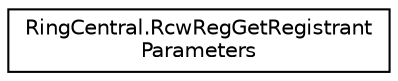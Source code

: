 digraph "Graphical Class Hierarchy"
{
 // LATEX_PDF_SIZE
  edge [fontname="Helvetica",fontsize="10",labelfontname="Helvetica",labelfontsize="10"];
  node [fontname="Helvetica",fontsize="10",shape=record];
  rankdir="LR";
  Node0 [label="RingCentral.RcwRegGetRegistrant\lParameters",height=0.2,width=0.4,color="black", fillcolor="white", style="filled",URL="$classRingCentral_1_1RcwRegGetRegistrantParameters.html",tooltip="Query parameters for operation rcwRegGetRegistrant"];
}
